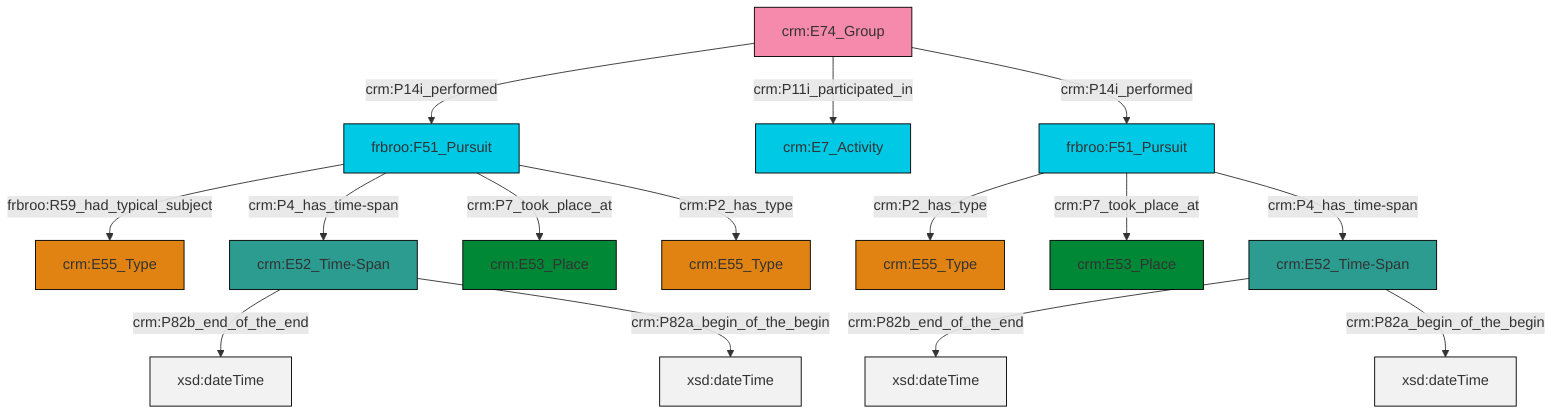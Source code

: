 graph TD
classDef Literal fill:#f2f2f2,stroke:#000000;
classDef CRM_Entity fill:#FFFFFF,stroke:#000000;
classDef Temporal_Entity fill:#00C9E6, stroke:#000000;
classDef Type fill:#E18312, stroke:#000000;
classDef Time-Span fill:#2C9C91, stroke:#000000;
classDef Appellation fill:#FFEB7F, stroke:#000000;
classDef Place fill:#008836, stroke:#000000;
classDef Persistent_Item fill:#B266B2, stroke:#000000;
classDef Conceptual_Object fill:#FFD700, stroke:#000000;
classDef Physical_Thing fill:#D2B48C, stroke:#000000;
classDef Actor fill:#f58aad, stroke:#000000;
classDef PC_Classes fill:#4ce600, stroke:#000000;
classDef Multi fill:#cccccc,stroke:#000000;

0["crm:E74_Group"]:::Actor -->|crm:P14i_performed| 1["frbroo:F51_Pursuit"]:::Temporal_Entity
0["crm:E74_Group"]:::Actor -->|crm:P11i_participated_in| 2["crm:E7_Activity"]:::Temporal_Entity
1["frbroo:F51_Pursuit"]:::Temporal_Entity -->|frbroo:R59_had_typical_subject| 5["crm:E55_Type"]:::Type
7["crm:E52_Time-Span"]:::Time-Span -->|crm:P82b_end_of_the_end| 8[xsd:dateTime]:::Literal
9["frbroo:F51_Pursuit"]:::Temporal_Entity -->|crm:P2_has_type| 10["crm:E55_Type"]:::Type
7["crm:E52_Time-Span"]:::Time-Span -->|crm:P82a_begin_of_the_begin| 19[xsd:dateTime]:::Literal
1["frbroo:F51_Pursuit"]:::Temporal_Entity -->|crm:P4_has_time-span| 11["crm:E52_Time-Span"]:::Time-Span
1["frbroo:F51_Pursuit"]:::Temporal_Entity -->|crm:P7_took_place_at| 3["crm:E53_Place"]:::Place
11["crm:E52_Time-Span"]:::Time-Span -->|crm:P82b_end_of_the_end| 20[xsd:dateTime]:::Literal
9["frbroo:F51_Pursuit"]:::Temporal_Entity -->|crm:P7_took_place_at| 21["crm:E53_Place"]:::Place
0["crm:E74_Group"]:::Actor -->|crm:P14i_performed| 9["frbroo:F51_Pursuit"]:::Temporal_Entity
11["crm:E52_Time-Span"]:::Time-Span -->|crm:P82a_begin_of_the_begin| 26[xsd:dateTime]:::Literal
1["frbroo:F51_Pursuit"]:::Temporal_Entity -->|crm:P2_has_type| 15["crm:E55_Type"]:::Type
9["frbroo:F51_Pursuit"]:::Temporal_Entity -->|crm:P4_has_time-span| 7["crm:E52_Time-Span"]:::Time-Span